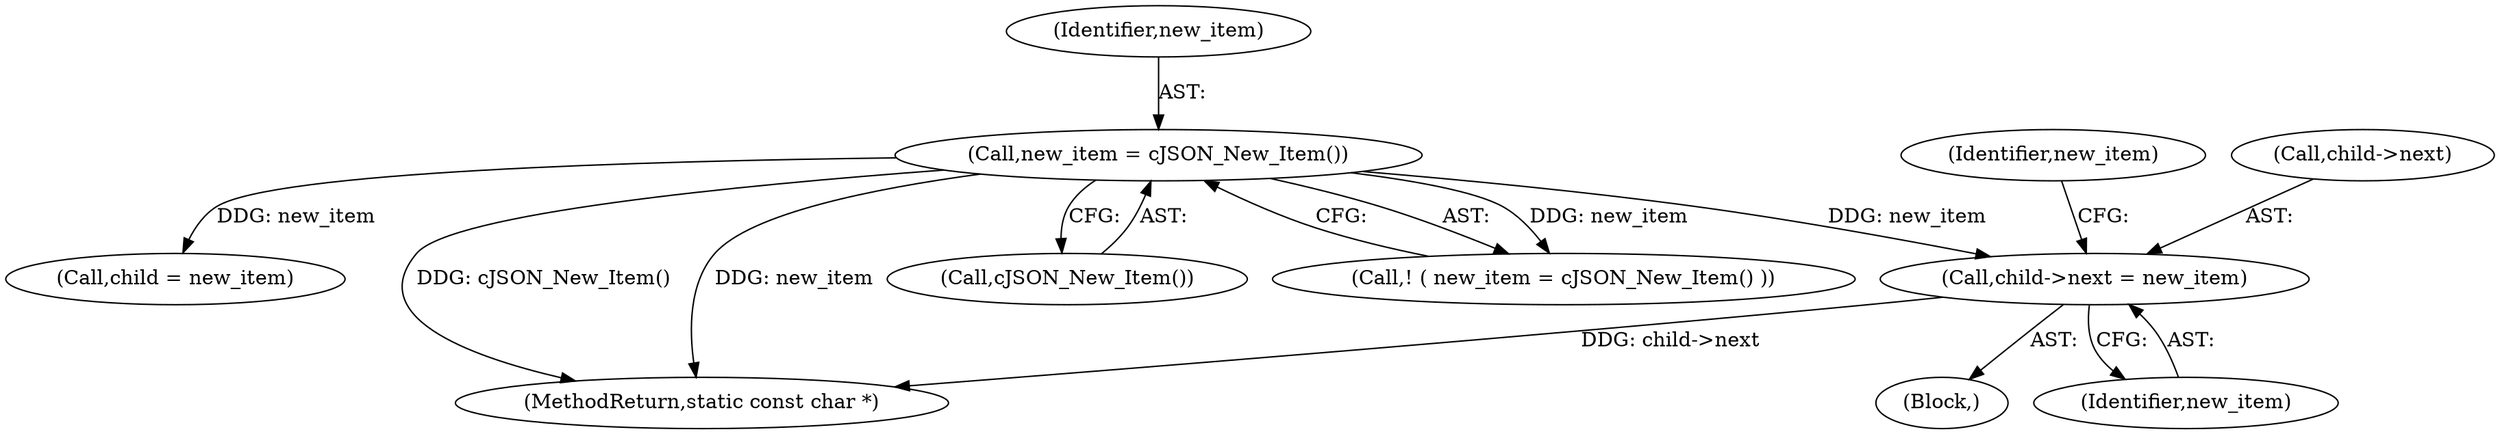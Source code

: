 digraph "1_iperf_91f2fa59e8ed80dfbf400add0164ee0e508e412a_35@pointer" {
"1000179" [label="(Call,child->next = new_item)"];
"1000174" [label="(Call,new_item = cJSON_New_Item())"];
"1000173" [label="(Call,! ( new_item = cJSON_New_Item() ))"];
"1000189" [label="(Call,child = new_item)"];
"1000219" [label="(MethodReturn,static const char *)"];
"1000186" [label="(Identifier,new_item)"];
"1000183" [label="(Identifier,new_item)"];
"1000174" [label="(Call,new_item = cJSON_New_Item())"];
"1000170" [label="(Block,)"];
"1000176" [label="(Call,cJSON_New_Item())"];
"1000175" [label="(Identifier,new_item)"];
"1000179" [label="(Call,child->next = new_item)"];
"1000180" [label="(Call,child->next)"];
"1000179" -> "1000170"  [label="AST: "];
"1000179" -> "1000183"  [label="CFG: "];
"1000180" -> "1000179"  [label="AST: "];
"1000183" -> "1000179"  [label="AST: "];
"1000186" -> "1000179"  [label="CFG: "];
"1000179" -> "1000219"  [label="DDG: child->next"];
"1000174" -> "1000179"  [label="DDG: new_item"];
"1000174" -> "1000173"  [label="AST: "];
"1000174" -> "1000176"  [label="CFG: "];
"1000175" -> "1000174"  [label="AST: "];
"1000176" -> "1000174"  [label="AST: "];
"1000173" -> "1000174"  [label="CFG: "];
"1000174" -> "1000219"  [label="DDG: cJSON_New_Item()"];
"1000174" -> "1000219"  [label="DDG: new_item"];
"1000174" -> "1000173"  [label="DDG: new_item"];
"1000174" -> "1000189"  [label="DDG: new_item"];
}
